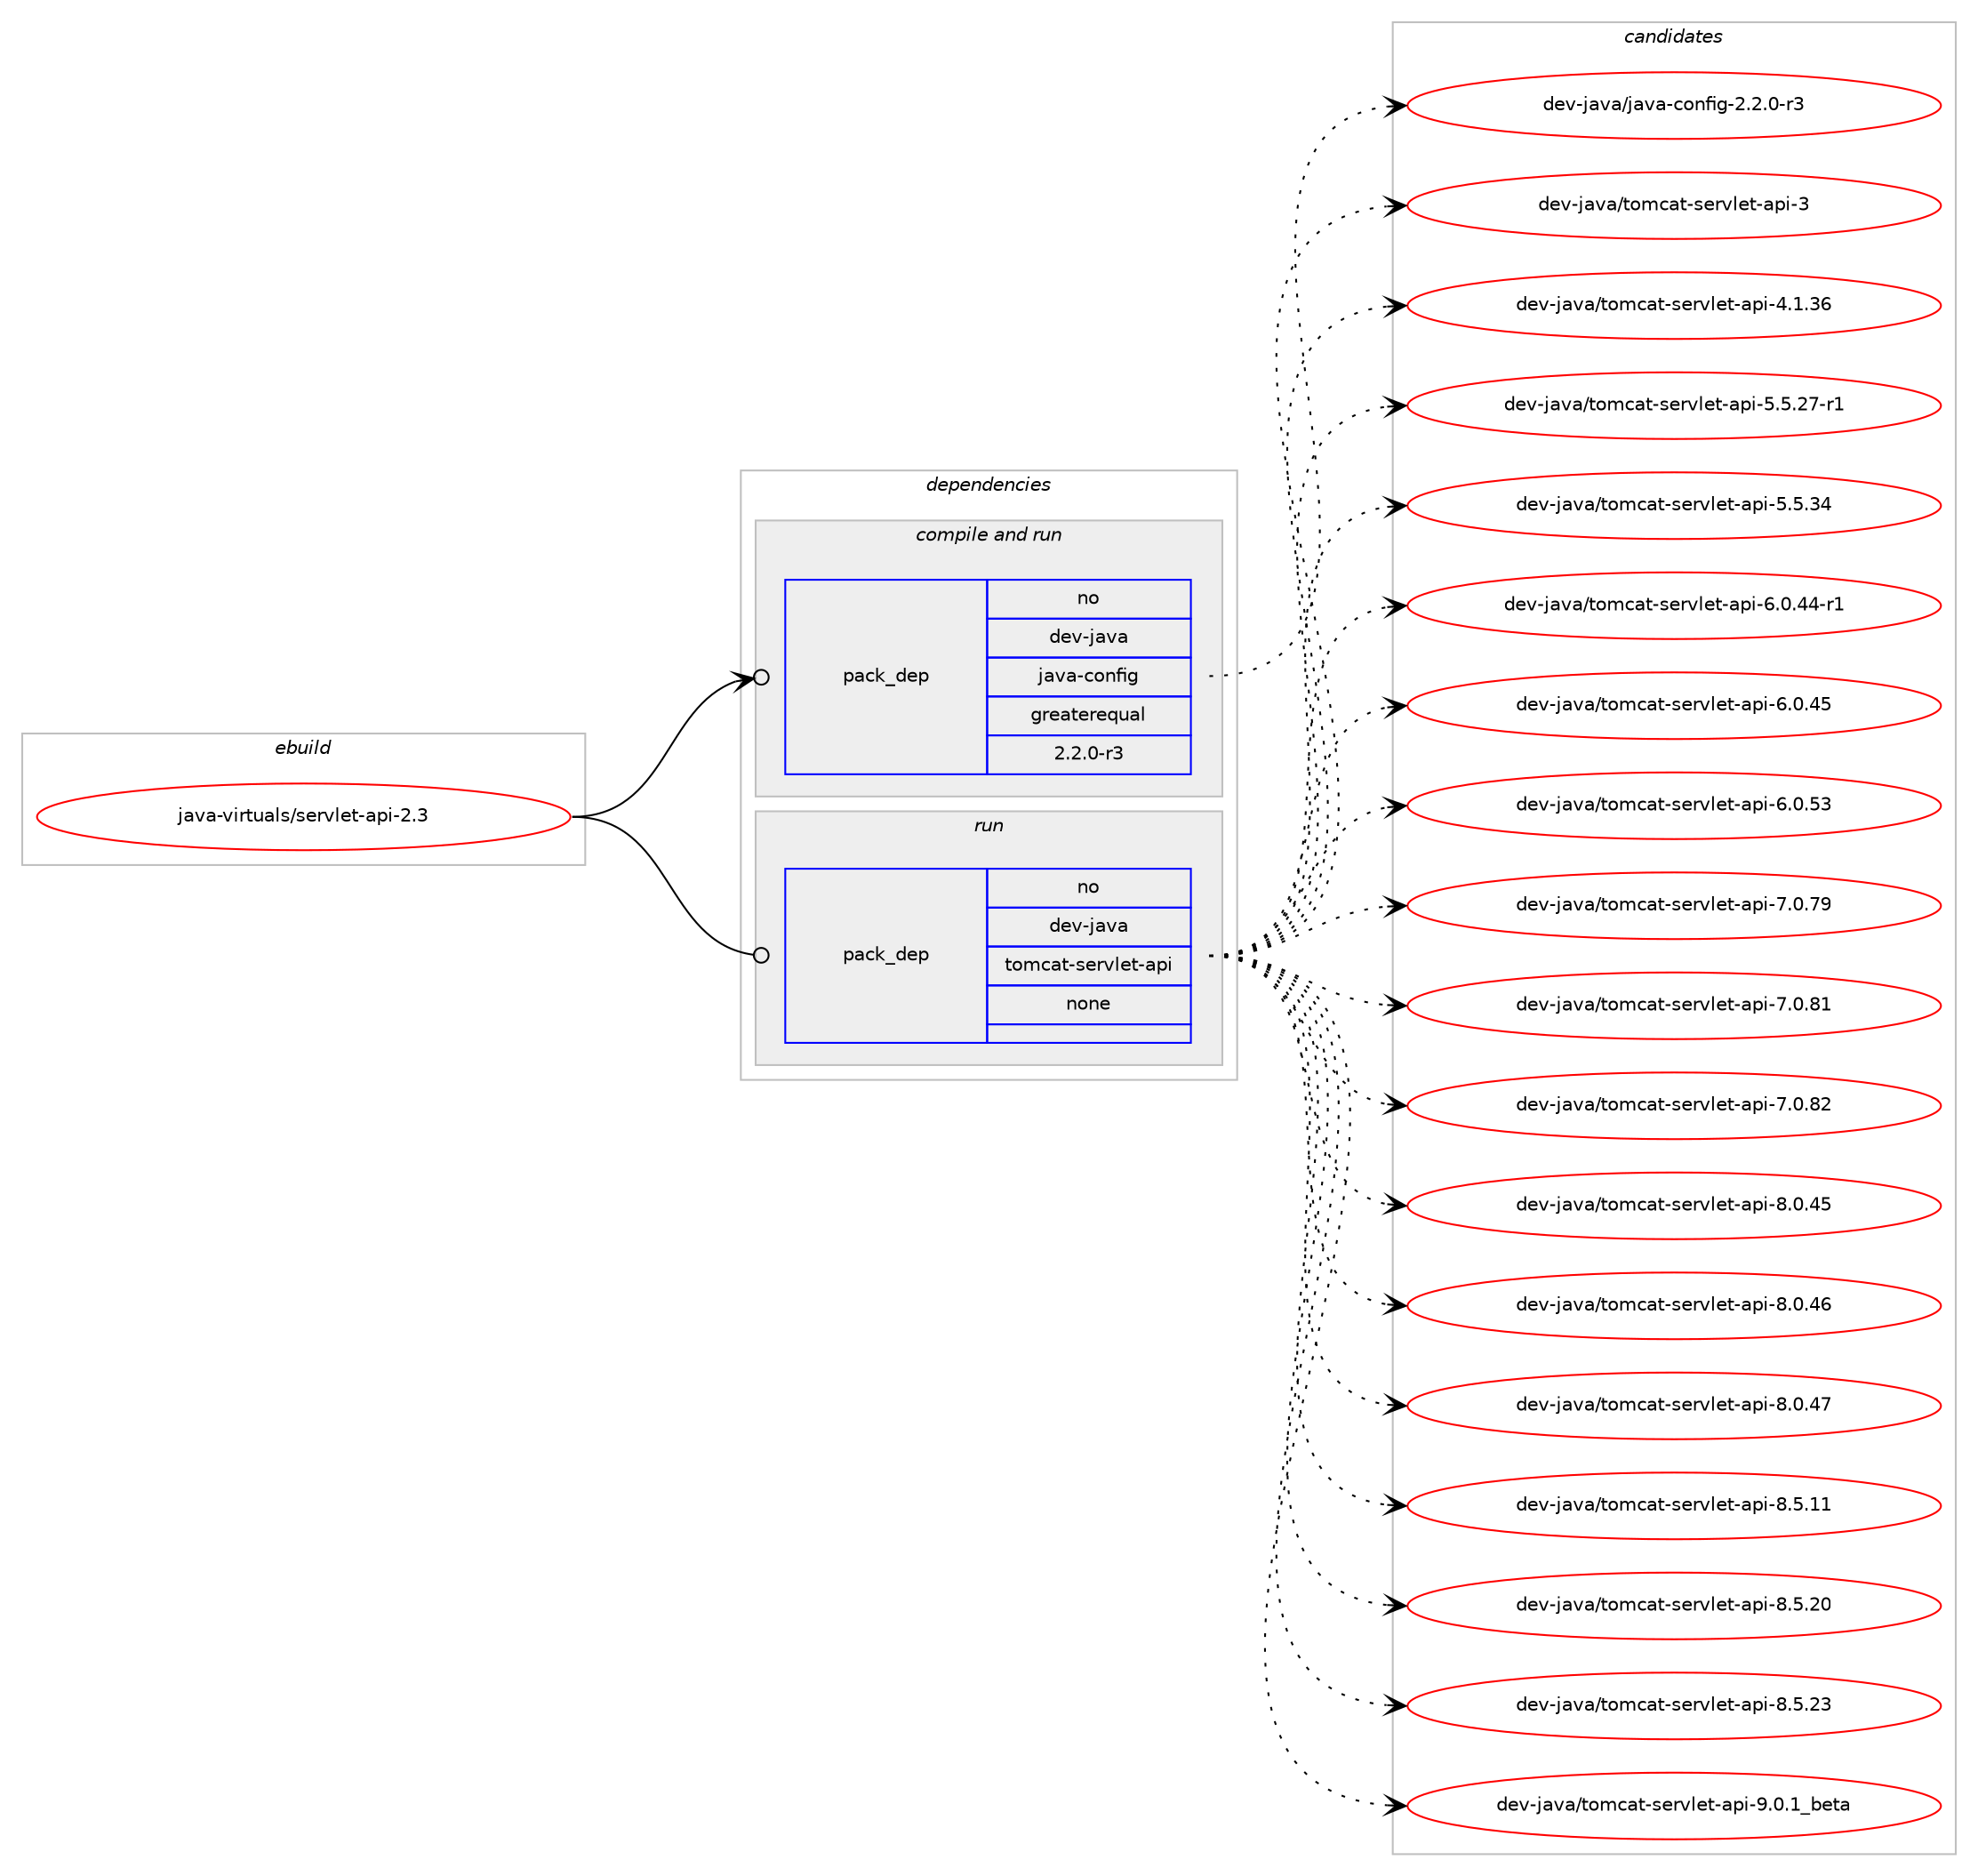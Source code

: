 digraph prolog {

# *************
# Graph options
# *************

newrank=true;
concentrate=true;
compound=true;
graph [rankdir=LR,fontname=Helvetica,fontsize=10,ranksep=1.5];#, ranksep=2.5, nodesep=0.2];
edge  [arrowhead=vee];
node  [fontname=Helvetica,fontsize=10];

# **********
# The ebuild
# **********

subgraph cluster_leftcol {
color=gray;
rank=same;
label=<<i>ebuild</i>>;
id [label="java-virtuals/servlet-api-2.3", color=red, width=4, href="../java-virtuals/servlet-api-2.3.svg"];
}

# ****************
# The dependencies
# ****************

subgraph cluster_midcol {
color=gray;
label=<<i>dependencies</i>>;
subgraph cluster_compile {
fillcolor="#eeeeee";
style=filled;
label=<<i>compile</i>>;
}
subgraph cluster_compileandrun {
fillcolor="#eeeeee";
style=filled;
label=<<i>compile and run</i>>;
subgraph pack225745 {
dependency313005 [label=<<TABLE BORDER="0" CELLBORDER="1" CELLSPACING="0" CELLPADDING="4" WIDTH="220"><TR><TD ROWSPAN="6" CELLPADDING="30">pack_dep</TD></TR><TR><TD WIDTH="110">no</TD></TR><TR><TD>dev-java</TD></TR><TR><TD>java-config</TD></TR><TR><TD>greaterequal</TD></TR><TR><TD>2.2.0-r3</TD></TR></TABLE>>, shape=none, color=blue];
}
id:e -> dependency313005:w [weight=20,style="solid",arrowhead="odotvee"];
}
subgraph cluster_run {
fillcolor="#eeeeee";
style=filled;
label=<<i>run</i>>;
subgraph pack225746 {
dependency313006 [label=<<TABLE BORDER="0" CELLBORDER="1" CELLSPACING="0" CELLPADDING="4" WIDTH="220"><TR><TD ROWSPAN="6" CELLPADDING="30">pack_dep</TD></TR><TR><TD WIDTH="110">no</TD></TR><TR><TD>dev-java</TD></TR><TR><TD>tomcat-servlet-api</TD></TR><TR><TD>none</TD></TR><TR><TD></TD></TR></TABLE>>, shape=none, color=blue];
}
id:e -> dependency313006:w [weight=20,style="solid",arrowhead="odot"];
}
}

# **************
# The candidates
# **************

subgraph cluster_choices {
rank=same;
color=gray;
label=<<i>candidates</i>>;

subgraph choice225745 {
color=black;
nodesep=1;
choice10010111845106971189747106971189745991111101021051034550465046484511451 [label="dev-java/java-config-2.2.0-r3", color=red, width=4,href="../dev-java/java-config-2.2.0-r3.svg"];
dependency313005:e -> choice10010111845106971189747106971189745991111101021051034550465046484511451:w [style=dotted,weight="100"];
}
subgraph choice225746 {
color=black;
nodesep=1;
choice1001011184510697118974711611110999971164511510111411810810111645971121054551 [label="dev-java/tomcat-servlet-api-3", color=red, width=4,href="../dev-java/tomcat-servlet-api-3.svg"];
choice10010111845106971189747116111109999711645115101114118108101116459711210545524649465154 [label="dev-java/tomcat-servlet-api-4.1.36", color=red, width=4,href="../dev-java/tomcat-servlet-api-4.1.36.svg"];
choice100101118451069711897471161111099997116451151011141181081011164597112105455346534650554511449 [label="dev-java/tomcat-servlet-api-5.5.27-r1", color=red, width=4,href="../dev-java/tomcat-servlet-api-5.5.27-r1.svg"];
choice10010111845106971189747116111109999711645115101114118108101116459711210545534653465152 [label="dev-java/tomcat-servlet-api-5.5.34", color=red, width=4,href="../dev-java/tomcat-servlet-api-5.5.34.svg"];
choice100101118451069711897471161111099997116451151011141181081011164597112105455446484652524511449 [label="dev-java/tomcat-servlet-api-6.0.44-r1", color=red, width=4,href="../dev-java/tomcat-servlet-api-6.0.44-r1.svg"];
choice10010111845106971189747116111109999711645115101114118108101116459711210545544648465253 [label="dev-java/tomcat-servlet-api-6.0.45", color=red, width=4,href="../dev-java/tomcat-servlet-api-6.0.45.svg"];
choice10010111845106971189747116111109999711645115101114118108101116459711210545544648465351 [label="dev-java/tomcat-servlet-api-6.0.53", color=red, width=4,href="../dev-java/tomcat-servlet-api-6.0.53.svg"];
choice10010111845106971189747116111109999711645115101114118108101116459711210545554648465557 [label="dev-java/tomcat-servlet-api-7.0.79", color=red, width=4,href="../dev-java/tomcat-servlet-api-7.0.79.svg"];
choice10010111845106971189747116111109999711645115101114118108101116459711210545554648465649 [label="dev-java/tomcat-servlet-api-7.0.81", color=red, width=4,href="../dev-java/tomcat-servlet-api-7.0.81.svg"];
choice10010111845106971189747116111109999711645115101114118108101116459711210545554648465650 [label="dev-java/tomcat-servlet-api-7.0.82", color=red, width=4,href="../dev-java/tomcat-servlet-api-7.0.82.svg"];
choice10010111845106971189747116111109999711645115101114118108101116459711210545564648465253 [label="dev-java/tomcat-servlet-api-8.0.45", color=red, width=4,href="../dev-java/tomcat-servlet-api-8.0.45.svg"];
choice10010111845106971189747116111109999711645115101114118108101116459711210545564648465254 [label="dev-java/tomcat-servlet-api-8.0.46", color=red, width=4,href="../dev-java/tomcat-servlet-api-8.0.46.svg"];
choice10010111845106971189747116111109999711645115101114118108101116459711210545564648465255 [label="dev-java/tomcat-servlet-api-8.0.47", color=red, width=4,href="../dev-java/tomcat-servlet-api-8.0.47.svg"];
choice10010111845106971189747116111109999711645115101114118108101116459711210545564653464949 [label="dev-java/tomcat-servlet-api-8.5.11", color=red, width=4,href="../dev-java/tomcat-servlet-api-8.5.11.svg"];
choice10010111845106971189747116111109999711645115101114118108101116459711210545564653465048 [label="dev-java/tomcat-servlet-api-8.5.20", color=red, width=4,href="../dev-java/tomcat-servlet-api-8.5.20.svg"];
choice10010111845106971189747116111109999711645115101114118108101116459711210545564653465051 [label="dev-java/tomcat-servlet-api-8.5.23", color=red, width=4,href="../dev-java/tomcat-servlet-api-8.5.23.svg"];
choice100101118451069711897471161111099997116451151011141181081011164597112105455746484649959810111697 [label="dev-java/tomcat-servlet-api-9.0.1_beta", color=red, width=4,href="../dev-java/tomcat-servlet-api-9.0.1_beta.svg"];
dependency313006:e -> choice1001011184510697118974711611110999971164511510111411810810111645971121054551:w [style=dotted,weight="100"];
dependency313006:e -> choice10010111845106971189747116111109999711645115101114118108101116459711210545524649465154:w [style=dotted,weight="100"];
dependency313006:e -> choice100101118451069711897471161111099997116451151011141181081011164597112105455346534650554511449:w [style=dotted,weight="100"];
dependency313006:e -> choice10010111845106971189747116111109999711645115101114118108101116459711210545534653465152:w [style=dotted,weight="100"];
dependency313006:e -> choice100101118451069711897471161111099997116451151011141181081011164597112105455446484652524511449:w [style=dotted,weight="100"];
dependency313006:e -> choice10010111845106971189747116111109999711645115101114118108101116459711210545544648465253:w [style=dotted,weight="100"];
dependency313006:e -> choice10010111845106971189747116111109999711645115101114118108101116459711210545544648465351:w [style=dotted,weight="100"];
dependency313006:e -> choice10010111845106971189747116111109999711645115101114118108101116459711210545554648465557:w [style=dotted,weight="100"];
dependency313006:e -> choice10010111845106971189747116111109999711645115101114118108101116459711210545554648465649:w [style=dotted,weight="100"];
dependency313006:e -> choice10010111845106971189747116111109999711645115101114118108101116459711210545554648465650:w [style=dotted,weight="100"];
dependency313006:e -> choice10010111845106971189747116111109999711645115101114118108101116459711210545564648465253:w [style=dotted,weight="100"];
dependency313006:e -> choice10010111845106971189747116111109999711645115101114118108101116459711210545564648465254:w [style=dotted,weight="100"];
dependency313006:e -> choice10010111845106971189747116111109999711645115101114118108101116459711210545564648465255:w [style=dotted,weight="100"];
dependency313006:e -> choice10010111845106971189747116111109999711645115101114118108101116459711210545564653464949:w [style=dotted,weight="100"];
dependency313006:e -> choice10010111845106971189747116111109999711645115101114118108101116459711210545564653465048:w [style=dotted,weight="100"];
dependency313006:e -> choice10010111845106971189747116111109999711645115101114118108101116459711210545564653465051:w [style=dotted,weight="100"];
dependency313006:e -> choice100101118451069711897471161111099997116451151011141181081011164597112105455746484649959810111697:w [style=dotted,weight="100"];
}
}

}
